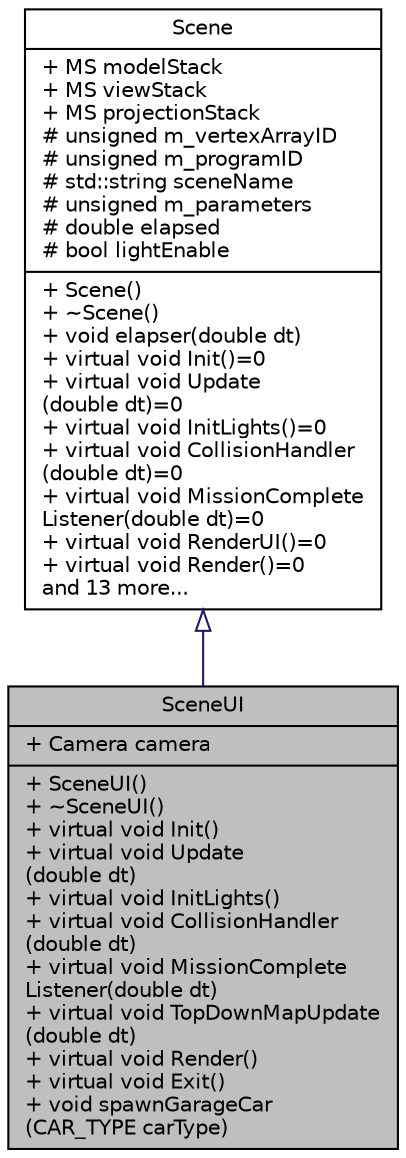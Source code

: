 digraph "SceneUI"
{
 // LATEX_PDF_SIZE
  edge [fontname="Helvetica",fontsize="10",labelfontname="Helvetica",labelfontsize="10"];
  node [fontname="Helvetica",fontsize="10",shape=record];
  Node1 [label="{SceneUI\n|+ Camera camera\l|+  SceneUI()\l+  ~SceneUI()\l+ virtual void Init()\l+ virtual void Update\l(double dt)\l+ virtual void InitLights()\l+ virtual void CollisionHandler\l(double dt)\l+ virtual void MissionComplete\lListener(double dt)\l+ virtual void TopDownMapUpdate\l(double dt)\l+ virtual void Render()\l+ virtual void Exit()\l+ void spawnGarageCar\l(CAR_TYPE carType)\l}",height=0.2,width=0.4,color="black", fillcolor="grey75", style="filled", fontcolor="black",tooltip="Used for the Starting Screen UI."];
  Node2 -> Node1 [dir="back",color="midnightblue",fontsize="10",style="solid",arrowtail="onormal",fontname="Helvetica"];
  Node2 [label="{Scene\n|+ MS modelStack\l+ MS viewStack\l+ MS projectionStack\l# unsigned m_vertexArrayID\l# unsigned m_programID\l# std::string sceneName\l# unsigned m_parameters\l# double elapsed\l# bool lightEnable\l|+  Scene()\l+  ~Scene()\l+ void elapser(double dt)\l+ virtual void Init()=0\l+ virtual void Update\l(double dt)=0\l+ virtual void InitLights()=0\l+ virtual void CollisionHandler\l(double dt)=0\l+ virtual void MissionComplete\lListener(double dt)=0\l+ virtual void RenderUI()=0\l+ virtual void Render()=0\land 13 more...\l}",height=0.2,width=0.4,color="black", fillcolor="white", style="filled",URL="$class_scene.html",tooltip="Abstract Class of Scenes, used to remove repeate codes from Individual Scenes and make it simpler to ..."];
}
